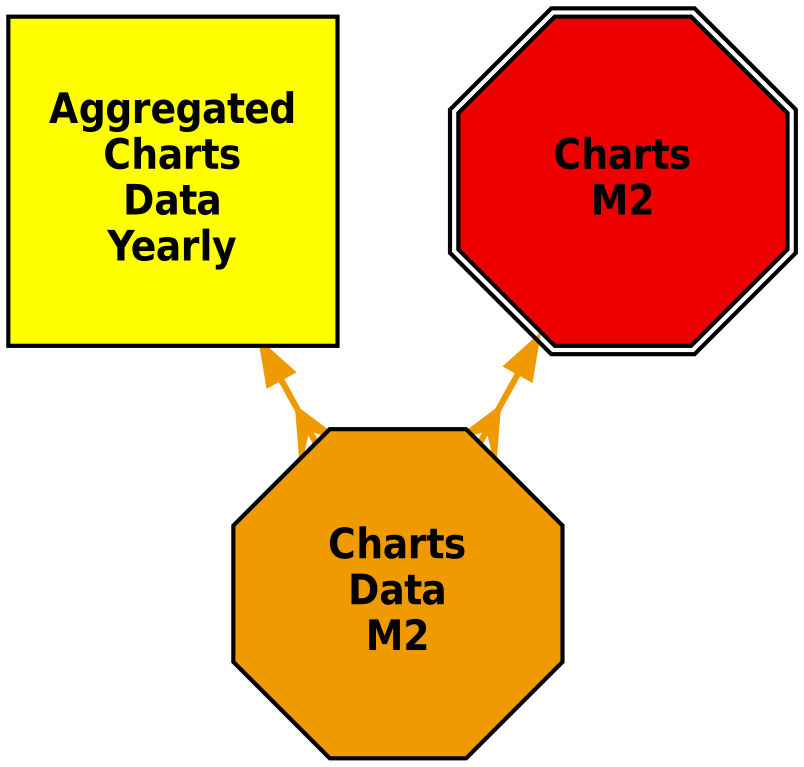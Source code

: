 digraph dependencies {
layers="one:two:three";
outputorder="edgesfirst";
nodesep=0.75;
Charts_Data_M2 [layer="two"] [style="filled"] [height="2.2"] [shape="octagon"] [fontsize="20"] [fillcolor="orange2"] [fontname="Helvetica-Narrow-Bold"] [fixedsize="true"] [label="Charts\nData\nM2"] [width="2.2"] [penwidth="2"];
Aggregated_Charts_Data_Yearly -> Charts_Data_M2 [layer="one"] [arrowhead="crow"] [color="orange2"] [arrowsize="1.75"] [dir="both"] [penwidth="3"];
Charts_M2 -> Charts_Data_M2 [layer="one"] [arrowhead="crow"] [color="orange2"] [arrowsize="1.75"] [dir="both"] [penwidth="3"];
Aggregated_Charts_Data_Yearly [layer="two"] [style="filled"] [height="2.2"] [shape="box"] [fontsize="20"] [fillcolor="yellow"] [fontname="Helvetica-Narrow-Bold"] [fixedsize="true"] [label="Aggregated\nCharts\nData\nYearly"] [width="2.2"] [penwidth="2"];
Charts_M2 [layer="two"] [style="filled"] [height="2.2"] [shape="doubleoctagon"] [fontsize="20"] [fillcolor="red2"] [fontname="Helvetica-Narrow-Bold"] [fixedsize="true"] [label="Charts\nM2"] [width="2.2"] [penwidth="2"];
}